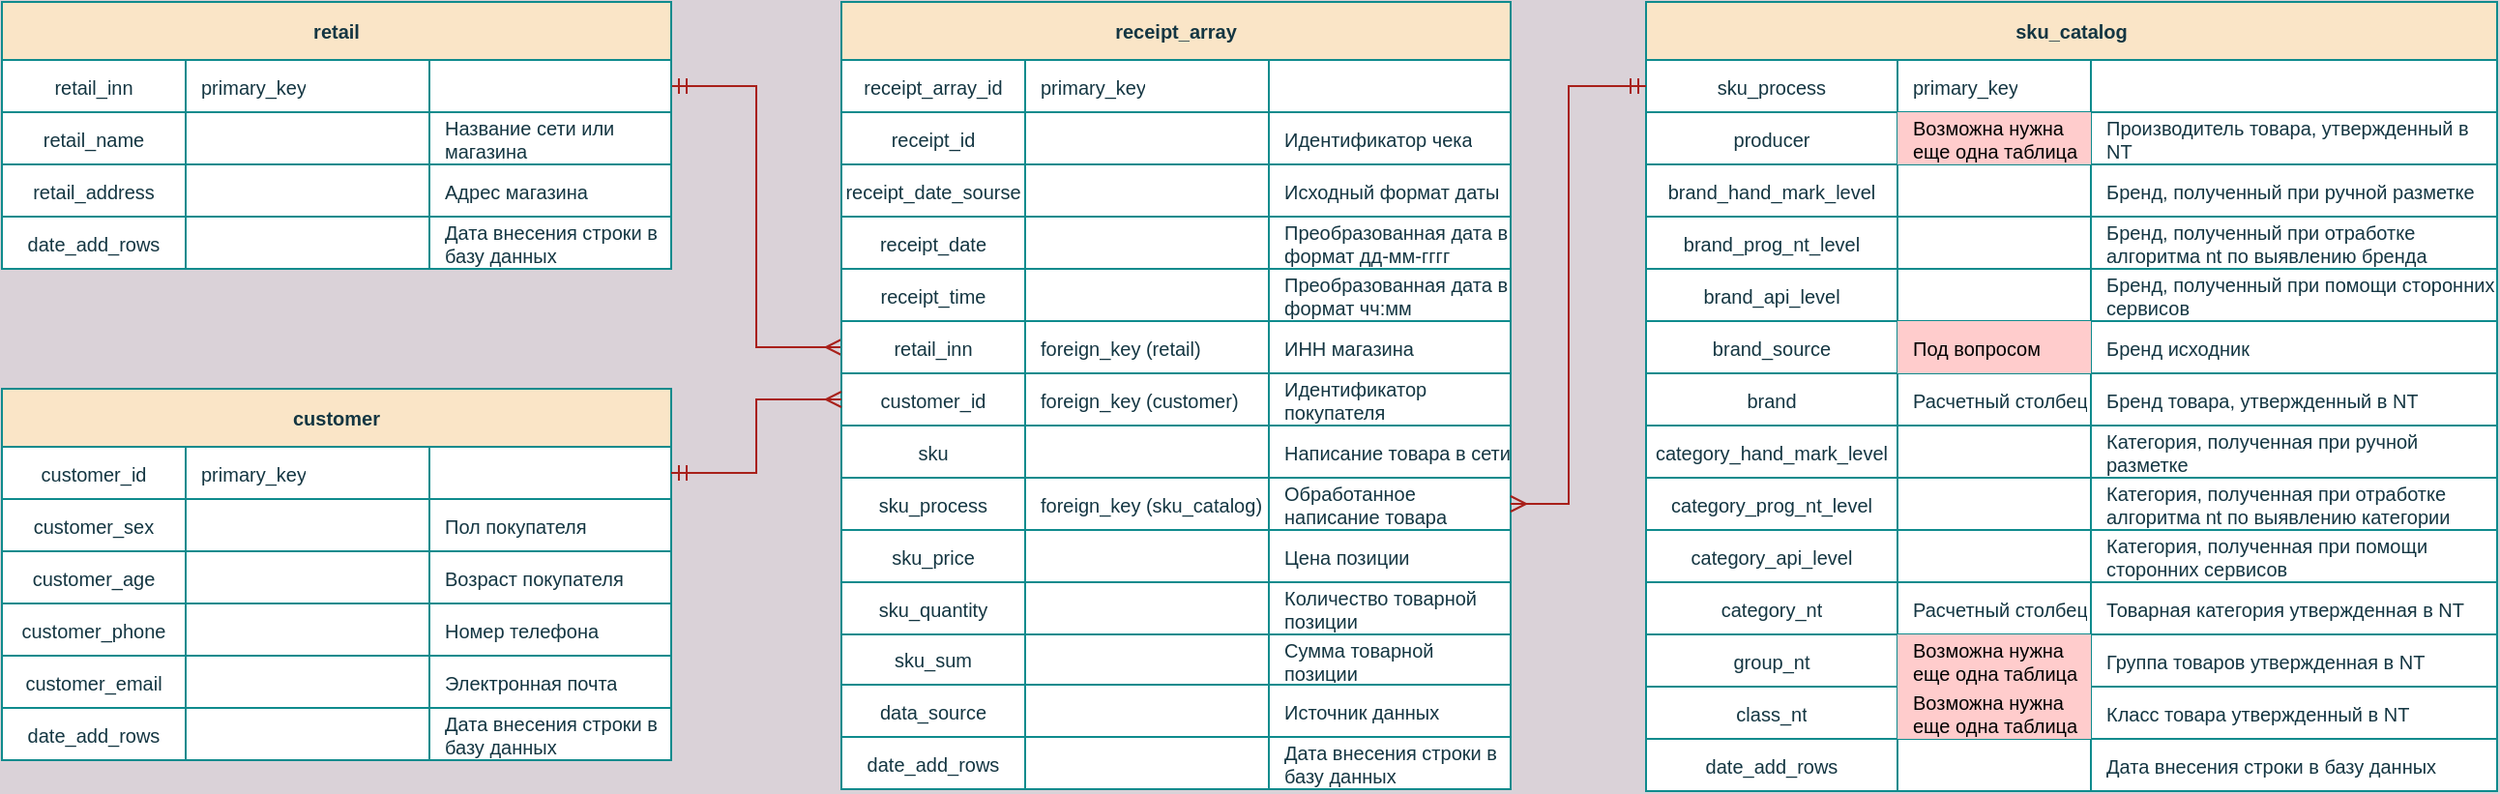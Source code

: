 <mxfile version="15.2.5" type="github">
  <diagram id="C5RBs43oDa-KdzZeNtuy" name="Page-1">
    <mxGraphModel dx="2067" dy="689" grid="1" gridSize="10" guides="1" tooltips="1" connect="1" arrows="1" fold="1" page="1" pageScale="1" pageWidth="827" pageHeight="1169" background="#DAD2D8" math="0" shadow="0">
      <root>
        <mxCell id="WIyWlLk6GJQsqaUBKTNV-0" />
        <mxCell id="WIyWlLk6GJQsqaUBKTNV-1" parent="WIyWlLk6GJQsqaUBKTNV-0" />
        <mxCell id="S1zFZpBQ4yTUVJXa6N8P-120" value="" style="edgeStyle=orthogonalEdgeStyle;rounded=0;orthogonalLoop=1;jettySize=auto;html=1;entryX=1;entryY=0.5;entryDx=0;entryDy=0;exitX=0;exitY=0.5;exitDx=0;exitDy=0;endArrow=ERmandOne;endFill=0;startArrow=ERmany;startFill=0;labelBackgroundColor=#DAD2D8;strokeColor=#A8201A;fontColor=#143642;" parent="WIyWlLk6GJQsqaUBKTNV-1" source="S1zFZpBQ4yTUVJXa6N8P-52" target="S1zFZpBQ4yTUVJXa6N8P-219" edge="1">
          <mxGeometry relative="1" as="geometry">
            <mxPoint x="124" y="435" as="targetPoint" />
            <Array as="points">
              <mxPoint x="80" y="259" />
              <mxPoint x="80" y="123" />
            </Array>
          </mxGeometry>
        </mxCell>
        <mxCell id="S1zFZpBQ4yTUVJXa6N8P-19" value="receipt_array" style="shape=table;startSize=30;container=1;collapsible=0;childLayout=tableLayout;fixedRows=1;rowLines=0;fontStyle=1;align=center;pointerEvents=1;rounded=0;shadow=0;glass=0;sketch=0;swimlaneFillColor=default;fontSize=10;fillColor=#FAE5C7;strokeColor=#0F8B8D;fontColor=#143642;" parent="WIyWlLk6GJQsqaUBKTNV-1" vertex="1">
          <mxGeometry x="124" y="80" width="346" height="407" as="geometry" />
        </mxCell>
        <mxCell id="S1zFZpBQ4yTUVJXa6N8P-20" value="" style="shape=partialRectangle;html=1;whiteSpace=wrap;collapsible=0;dropTarget=0;pointerEvents=1;fillColor=none;top=0;left=0;bottom=1;right=0;points=[[0,0.5],[1,0.5]];portConstraint=eastwest;fontSize=10;spacing=2;strokeColor=#0F8B8D;fontColor=#143642;" parent="S1zFZpBQ4yTUVJXa6N8P-19" vertex="1">
          <mxGeometry y="30" width="346" height="27" as="geometry" />
        </mxCell>
        <mxCell id="S1zFZpBQ4yTUVJXa6N8P-21" value="&lt;span style=&quot;text-align: left; font-size: 10px;&quot;&gt;receipt_array_id&lt;/span&gt;" style="shape=partialRectangle;html=1;whiteSpace=wrap;connectable=0;fillColor=none;top=0;left=0;bottom=0;right=0;overflow=hidden;pointerEvents=1;fontSize=10;strokeColor=#0F8B8D;fontColor=#143642;" parent="S1zFZpBQ4yTUVJXa6N8P-20" vertex="1">
          <mxGeometry width="95" height="27" as="geometry" />
        </mxCell>
        <mxCell id="S1zFZpBQ4yTUVJXa6N8P-22" value="primary_key" style="shape=partialRectangle;html=1;whiteSpace=wrap;connectable=0;fillColor=none;top=0;left=0;bottom=0;right=0;align=left;spacingLeft=6;overflow=hidden;pointerEvents=1;fontSize=10;strokeColor=#0F8B8D;fontColor=#143642;" parent="S1zFZpBQ4yTUVJXa6N8P-20" vertex="1">
          <mxGeometry x="95" width="126" height="27" as="geometry" />
        </mxCell>
        <mxCell id="S1zFZpBQ4yTUVJXa6N8P-61" value="" style="shape=partialRectangle;html=1;whiteSpace=wrap;connectable=0;fillColor=none;top=0;left=0;bottom=0;right=0;align=left;spacingLeft=6;overflow=hidden;pointerEvents=1;fontSize=10;strokeColor=#0F8B8D;fontColor=#143642;" parent="S1zFZpBQ4yTUVJXa6N8P-20" vertex="1">
          <mxGeometry x="221" width="125" height="27" as="geometry" />
        </mxCell>
        <mxCell id="S1zFZpBQ4yTUVJXa6N8P-23" value="" style="shape=partialRectangle;html=1;whiteSpace=wrap;collapsible=0;dropTarget=0;pointerEvents=1;fillColor=none;top=0;left=0;bottom=1;right=0;points=[[0,0.5],[1,0.5]];portConstraint=eastwest;fontSize=10;strokeColor=#0F8B8D;fontColor=#143642;" parent="S1zFZpBQ4yTUVJXa6N8P-19" vertex="1">
          <mxGeometry y="57" width="346" height="27" as="geometry" />
        </mxCell>
        <mxCell id="S1zFZpBQ4yTUVJXa6N8P-24" value="&lt;span style=&quot;text-align: left; font-size: 10px;&quot;&gt;receipt_id&lt;/span&gt;" style="shape=partialRectangle;html=1;whiteSpace=wrap;connectable=0;fillColor=none;top=0;left=0;bottom=0;right=0;overflow=hidden;pointerEvents=1;fontSize=10;strokeColor=#0F8B8D;fontColor=#143642;" parent="S1zFZpBQ4yTUVJXa6N8P-23" vertex="1">
          <mxGeometry width="95" height="27" as="geometry" />
        </mxCell>
        <mxCell id="S1zFZpBQ4yTUVJXa6N8P-25" value="" style="shape=partialRectangle;html=1;whiteSpace=wrap;connectable=0;fillColor=none;top=0;left=0;bottom=0;right=0;align=left;spacingLeft=6;overflow=hidden;pointerEvents=1;fontSize=10;strokeColor=#0F8B8D;fontColor=#143642;" parent="S1zFZpBQ4yTUVJXa6N8P-23" vertex="1">
          <mxGeometry x="95" width="126" height="27" as="geometry" />
        </mxCell>
        <mxCell id="S1zFZpBQ4yTUVJXa6N8P-62" value="&lt;span style=&quot;font-size: 10px;&quot;&gt;Идентификатор чека&lt;/span&gt;" style="shape=partialRectangle;html=1;whiteSpace=wrap;connectable=0;fillColor=none;top=0;left=0;bottom=0;right=0;align=left;spacingLeft=6;overflow=hidden;pointerEvents=1;fontSize=10;strokeColor=#0F8B8D;fontColor=#143642;" parent="S1zFZpBQ4yTUVJXa6N8P-23" vertex="1">
          <mxGeometry x="221" width="125" height="27" as="geometry" />
        </mxCell>
        <mxCell id="S1zFZpBQ4yTUVJXa6N8P-26" value="" style="shape=partialRectangle;html=1;whiteSpace=wrap;collapsible=0;dropTarget=0;pointerEvents=1;fillColor=none;top=0;left=0;bottom=1;right=0;points=[[0,0.5],[1,0.5]];portConstraint=eastwest;fontSize=10;strokeColor=#0F8B8D;fontColor=#143642;" parent="S1zFZpBQ4yTUVJXa6N8P-19" vertex="1">
          <mxGeometry y="84" width="346" height="27" as="geometry" />
        </mxCell>
        <mxCell id="S1zFZpBQ4yTUVJXa6N8P-27" value="&lt;span style=&quot;text-align: left; font-size: 10px;&quot;&gt;receipt_date_sourse&lt;/span&gt;" style="shape=partialRectangle;html=1;whiteSpace=wrap;connectable=0;fillColor=none;top=0;left=0;bottom=0;right=0;overflow=hidden;pointerEvents=1;fontSize=10;strokeColor=#0F8B8D;fontColor=#143642;" parent="S1zFZpBQ4yTUVJXa6N8P-26" vertex="1">
          <mxGeometry width="95" height="27" as="geometry" />
        </mxCell>
        <mxCell id="S1zFZpBQ4yTUVJXa6N8P-28" value="" style="shape=partialRectangle;html=1;whiteSpace=wrap;connectable=0;fillColor=none;top=0;left=0;bottom=0;right=0;align=left;spacingLeft=6;overflow=hidden;pointerEvents=1;fontSize=10;strokeColor=#0F8B8D;fontColor=#143642;" parent="S1zFZpBQ4yTUVJXa6N8P-26" vertex="1">
          <mxGeometry x="95" width="126" height="27" as="geometry" />
        </mxCell>
        <mxCell id="S1zFZpBQ4yTUVJXa6N8P-63" value="&lt;span style=&quot;font-size: 10px;&quot;&gt;Исходный формат даты&lt;/span&gt;" style="shape=partialRectangle;html=1;whiteSpace=wrap;connectable=0;fillColor=none;top=0;left=0;bottom=0;right=0;align=left;spacingLeft=6;overflow=hidden;pointerEvents=1;fontSize=10;strokeColor=#0F8B8D;fontColor=#143642;" parent="S1zFZpBQ4yTUVJXa6N8P-26" vertex="1">
          <mxGeometry x="221" width="125" height="27" as="geometry" />
        </mxCell>
        <mxCell id="S1zFZpBQ4yTUVJXa6N8P-46" style="shape=partialRectangle;html=1;whiteSpace=wrap;collapsible=0;dropTarget=0;pointerEvents=1;fillColor=none;top=0;left=0;bottom=1;right=0;points=[[0,0.5],[1,0.5]];portConstraint=eastwest;fontSize=10;strokeColor=#0F8B8D;fontColor=#143642;" parent="S1zFZpBQ4yTUVJXa6N8P-19" vertex="1">
          <mxGeometry y="111" width="346" height="27" as="geometry" />
        </mxCell>
        <mxCell id="S1zFZpBQ4yTUVJXa6N8P-47" value="receipt_date" style="shape=partialRectangle;html=1;whiteSpace=wrap;connectable=0;fillColor=none;top=0;left=0;bottom=0;right=0;overflow=hidden;pointerEvents=1;fontSize=10;strokeColor=#0F8B8D;fontColor=#143642;" parent="S1zFZpBQ4yTUVJXa6N8P-46" vertex="1">
          <mxGeometry width="95" height="27" as="geometry" />
        </mxCell>
        <mxCell id="S1zFZpBQ4yTUVJXa6N8P-48" value="" style="shape=partialRectangle;html=1;whiteSpace=wrap;connectable=0;fillColor=none;top=0;left=0;bottom=0;right=0;align=left;spacingLeft=6;overflow=hidden;pointerEvents=1;fontSize=10;strokeColor=#0F8B8D;fontColor=#143642;" parent="S1zFZpBQ4yTUVJXa6N8P-46" vertex="1">
          <mxGeometry x="95" width="126" height="27" as="geometry" />
        </mxCell>
        <mxCell id="S1zFZpBQ4yTUVJXa6N8P-64" value="&lt;span style=&quot;font-size: 10px;&quot;&gt;Преобразованная дата в формат дд-мм-гггг&lt;/span&gt;" style="shape=partialRectangle;html=1;whiteSpace=wrap;connectable=0;fillColor=none;top=0;left=0;bottom=0;right=0;align=left;spacingLeft=6;overflow=hidden;pointerEvents=1;fontSize=10;strokeColor=#0F8B8D;fontColor=#143642;" parent="S1zFZpBQ4yTUVJXa6N8P-46" vertex="1">
          <mxGeometry x="221" width="125" height="27" as="geometry" />
        </mxCell>
        <mxCell id="S1zFZpBQ4yTUVJXa6N8P-49" style="shape=partialRectangle;html=1;whiteSpace=wrap;collapsible=0;dropTarget=0;pointerEvents=1;fillColor=none;top=0;left=0;bottom=1;right=0;points=[[0,0.5],[1,0.5]];portConstraint=eastwest;fontSize=10;strokeColor=#0F8B8D;fontColor=#143642;" parent="S1zFZpBQ4yTUVJXa6N8P-19" vertex="1">
          <mxGeometry y="138" width="346" height="27" as="geometry" />
        </mxCell>
        <mxCell id="S1zFZpBQ4yTUVJXa6N8P-50" value="receipt_time" style="shape=partialRectangle;html=1;whiteSpace=wrap;connectable=0;fillColor=none;top=0;left=0;bottom=0;right=0;overflow=hidden;pointerEvents=1;fontSize=10;strokeColor=#0F8B8D;fontColor=#143642;" parent="S1zFZpBQ4yTUVJXa6N8P-49" vertex="1">
          <mxGeometry width="95" height="27" as="geometry" />
        </mxCell>
        <mxCell id="S1zFZpBQ4yTUVJXa6N8P-51" value="" style="shape=partialRectangle;html=1;whiteSpace=wrap;connectable=0;fillColor=none;top=0;left=0;bottom=0;right=0;align=left;spacingLeft=6;overflow=hidden;pointerEvents=1;fontSize=10;strokeColor=#0F8B8D;fontColor=#143642;" parent="S1zFZpBQ4yTUVJXa6N8P-49" vertex="1">
          <mxGeometry x="95" width="126" height="27" as="geometry" />
        </mxCell>
        <mxCell id="S1zFZpBQ4yTUVJXa6N8P-65" value="&lt;span style=&quot;font-size: 10px;&quot;&gt;Преобразованная дата в формат чч:мм&lt;/span&gt;" style="shape=partialRectangle;html=1;whiteSpace=wrap;connectable=0;fillColor=none;top=0;left=0;bottom=0;right=0;align=left;spacingLeft=6;overflow=hidden;pointerEvents=1;fontSize=10;strokeColor=#0F8B8D;fontColor=#143642;" parent="S1zFZpBQ4yTUVJXa6N8P-49" vertex="1">
          <mxGeometry x="221" width="125" height="27" as="geometry" />
        </mxCell>
        <mxCell id="S1zFZpBQ4yTUVJXa6N8P-52" style="shape=partialRectangle;html=1;whiteSpace=wrap;collapsible=0;dropTarget=0;pointerEvents=1;fillColor=none;top=0;left=0;bottom=1;right=0;points=[[0,0.5],[1,0.5]];portConstraint=eastwest;fontSize=10;strokeColor=#0F8B8D;fontColor=#143642;" parent="S1zFZpBQ4yTUVJXa6N8P-19" vertex="1">
          <mxGeometry y="165" width="346" height="27" as="geometry" />
        </mxCell>
        <mxCell id="S1zFZpBQ4yTUVJXa6N8P-53" value="retail_inn" style="shape=partialRectangle;html=1;whiteSpace=wrap;connectable=0;fillColor=none;top=0;left=0;bottom=0;right=0;overflow=hidden;pointerEvents=1;fontSize=10;strokeColor=#0F8B8D;fontColor=#143642;" parent="S1zFZpBQ4yTUVJXa6N8P-52" vertex="1">
          <mxGeometry width="95" height="27" as="geometry" />
        </mxCell>
        <mxCell id="S1zFZpBQ4yTUVJXa6N8P-54" value="&lt;code class=&quot;sql keyword&quot; style=&quot;line-height: 19.5px; border-radius: 0px; background: none; border: 0px; float: none; height: auto; margin: 0px; outline: 0px; overflow: visible; padding: 0px; position: static; vertical-align: baseline; width: auto; box-sizing: content-box; min-height: auto; font-size: 10px;&quot;&gt;&lt;font face=&quot;Helvetica&quot; style=&quot;font-size: 10px;&quot;&gt;foreign_key (retail)&lt;/font&gt;&lt;/code&gt;" style="shape=partialRectangle;html=1;whiteSpace=wrap;connectable=0;fillColor=none;top=0;left=0;bottom=0;right=0;align=left;spacingLeft=6;overflow=hidden;pointerEvents=1;fontSize=10;strokeColor=#0F8B8D;fontColor=#143642;" parent="S1zFZpBQ4yTUVJXa6N8P-52" vertex="1">
          <mxGeometry x="95" width="126" height="27" as="geometry" />
        </mxCell>
        <mxCell id="S1zFZpBQ4yTUVJXa6N8P-66" value="ИНН магазина" style="shape=partialRectangle;html=1;whiteSpace=wrap;connectable=0;fillColor=none;top=0;left=0;bottom=0;right=0;align=left;spacingLeft=6;overflow=hidden;pointerEvents=1;fontSize=10;strokeColor=#0F8B8D;fontColor=#143642;" parent="S1zFZpBQ4yTUVJXa6N8P-52" vertex="1">
          <mxGeometry x="221" width="125" height="27" as="geometry" />
        </mxCell>
        <mxCell id="S1zFZpBQ4yTUVJXa6N8P-55" style="shape=partialRectangle;html=1;whiteSpace=wrap;collapsible=0;dropTarget=0;pointerEvents=1;fillColor=none;top=0;left=0;bottom=1;right=0;points=[[0,0.5],[1,0.5]];portConstraint=eastwest;fontSize=10;strokeColor=#0F8B8D;fontColor=#143642;" parent="S1zFZpBQ4yTUVJXa6N8P-19" vertex="1">
          <mxGeometry y="192" width="346" height="27" as="geometry" />
        </mxCell>
        <mxCell id="S1zFZpBQ4yTUVJXa6N8P-56" value="customer_id" style="shape=partialRectangle;html=1;whiteSpace=wrap;connectable=0;fillColor=none;top=0;left=0;bottom=0;right=0;overflow=hidden;pointerEvents=1;fontSize=10;strokeColor=#0F8B8D;fontColor=#143642;" parent="S1zFZpBQ4yTUVJXa6N8P-55" vertex="1">
          <mxGeometry width="95" height="27" as="geometry" />
        </mxCell>
        <mxCell id="S1zFZpBQ4yTUVJXa6N8P-57" value="foreign_key (&lt;span style=&quot;text-align: center&quot;&gt;customer&lt;/span&gt;)" style="shape=partialRectangle;html=1;whiteSpace=wrap;connectable=0;fillColor=none;top=0;left=0;bottom=0;right=0;align=left;spacingLeft=6;overflow=hidden;pointerEvents=1;fontSize=10;strokeColor=#0F8B8D;fontColor=#143642;" parent="S1zFZpBQ4yTUVJXa6N8P-55" vertex="1">
          <mxGeometry x="95" width="126" height="27" as="geometry" />
        </mxCell>
        <mxCell id="S1zFZpBQ4yTUVJXa6N8P-67" value="Идентификатор покупателя" style="shape=partialRectangle;html=1;whiteSpace=wrap;connectable=0;fillColor=none;top=0;left=0;bottom=0;right=0;align=left;spacingLeft=6;overflow=hidden;pointerEvents=1;fontSize=10;strokeColor=#0F8B8D;fontColor=#143642;" parent="S1zFZpBQ4yTUVJXa6N8P-55" vertex="1">
          <mxGeometry x="221" width="125" height="27" as="geometry" />
        </mxCell>
        <mxCell id="S1zFZpBQ4yTUVJXa6N8P-58" style="shape=partialRectangle;html=1;whiteSpace=wrap;collapsible=0;dropTarget=0;pointerEvents=1;fillColor=none;top=0;left=0;bottom=1;right=0;points=[[0,0.5],[1,0.5]];portConstraint=eastwest;fontSize=10;strokeColor=#0F8B8D;fontColor=#143642;" parent="S1zFZpBQ4yTUVJXa6N8P-19" vertex="1">
          <mxGeometry y="219" width="346" height="27" as="geometry" />
        </mxCell>
        <mxCell id="S1zFZpBQ4yTUVJXa6N8P-59" value="sku" style="shape=partialRectangle;html=1;whiteSpace=wrap;connectable=0;fillColor=none;top=0;left=0;bottom=0;right=0;overflow=hidden;pointerEvents=1;fontSize=10;strokeColor=#0F8B8D;fontColor=#143642;" parent="S1zFZpBQ4yTUVJXa6N8P-58" vertex="1">
          <mxGeometry width="95" height="27" as="geometry" />
        </mxCell>
        <mxCell id="S1zFZpBQ4yTUVJXa6N8P-60" style="shape=partialRectangle;html=1;whiteSpace=wrap;connectable=0;fillColor=none;top=0;left=0;bottom=0;right=0;align=left;spacingLeft=6;overflow=hidden;pointerEvents=1;fontSize=10;strokeColor=#0F8B8D;fontColor=#143642;" parent="S1zFZpBQ4yTUVJXa6N8P-58" vertex="1">
          <mxGeometry x="95" width="126" height="27" as="geometry" />
        </mxCell>
        <mxCell id="S1zFZpBQ4yTUVJXa6N8P-68" value="Написание товара в сети" style="shape=partialRectangle;html=1;whiteSpace=wrap;connectable=0;fillColor=none;top=0;left=0;bottom=0;right=0;align=left;spacingLeft=6;overflow=hidden;pointerEvents=1;fontSize=10;strokeColor=#0F8B8D;fontColor=#143642;" parent="S1zFZpBQ4yTUVJXa6N8P-58" vertex="1">
          <mxGeometry x="221" width="125" height="27" as="geometry" />
        </mxCell>
        <mxCell id="S1zFZpBQ4yTUVJXa6N8P-282" style="shape=partialRectangle;html=1;whiteSpace=wrap;collapsible=0;dropTarget=0;pointerEvents=1;fillColor=none;top=0;left=0;bottom=1;right=0;points=[[0,0.5],[1,0.5]];portConstraint=eastwest;fontSize=10;strokeColor=#0F8B8D;fontColor=#143642;" parent="S1zFZpBQ4yTUVJXa6N8P-19" vertex="1">
          <mxGeometry y="246" width="346" height="27" as="geometry" />
        </mxCell>
        <mxCell id="S1zFZpBQ4yTUVJXa6N8P-283" value="sku_process" style="shape=partialRectangle;html=1;whiteSpace=wrap;connectable=0;fillColor=none;top=0;left=0;bottom=0;right=0;overflow=hidden;pointerEvents=1;fontSize=10;strokeColor=#0F8B8D;fontColor=#143642;" parent="S1zFZpBQ4yTUVJXa6N8P-282" vertex="1">
          <mxGeometry width="95" height="27" as="geometry" />
        </mxCell>
        <mxCell id="S1zFZpBQ4yTUVJXa6N8P-284" value="&lt;div style=&quot;text-align: center&quot;&gt;&lt;span&gt;foreign_key (sku_catalog&lt;/span&gt;&lt;span&gt;)&lt;/span&gt;&lt;/div&gt;" style="shape=partialRectangle;html=1;whiteSpace=wrap;connectable=0;fillColor=none;top=0;left=0;bottom=0;right=0;align=left;spacingLeft=6;overflow=hidden;pointerEvents=1;fontSize=10;strokeColor=#0F8B8D;fontColor=#143642;" parent="S1zFZpBQ4yTUVJXa6N8P-282" vertex="1">
          <mxGeometry x="95" width="126" height="27" as="geometry" />
        </mxCell>
        <mxCell id="S1zFZpBQ4yTUVJXa6N8P-285" value="Обработанное написание товара" style="shape=partialRectangle;html=1;whiteSpace=wrap;connectable=0;fillColor=none;top=0;left=0;bottom=0;right=0;align=left;spacingLeft=6;overflow=hidden;pointerEvents=1;fontSize=10;strokeColor=#0F8B8D;fontColor=#143642;" parent="S1zFZpBQ4yTUVJXa6N8P-282" vertex="1">
          <mxGeometry x="221" width="125" height="27" as="geometry" />
        </mxCell>
        <mxCell id="S1zFZpBQ4yTUVJXa6N8P-290" style="shape=partialRectangle;html=1;whiteSpace=wrap;collapsible=0;dropTarget=0;pointerEvents=1;fillColor=none;top=0;left=0;bottom=1;right=0;points=[[0,0.5],[1,0.5]];portConstraint=eastwest;fontSize=10;strokeColor=#0F8B8D;fontColor=#143642;" parent="S1zFZpBQ4yTUVJXa6N8P-19" vertex="1">
          <mxGeometry y="273" width="346" height="27" as="geometry" />
        </mxCell>
        <mxCell id="S1zFZpBQ4yTUVJXa6N8P-291" value="sku_price" style="shape=partialRectangle;html=1;whiteSpace=wrap;connectable=0;fillColor=none;top=0;left=0;bottom=0;right=0;overflow=hidden;pointerEvents=1;fontSize=10;strokeColor=#0F8B8D;fontColor=#143642;" parent="S1zFZpBQ4yTUVJXa6N8P-290" vertex="1">
          <mxGeometry width="95" height="27" as="geometry" />
        </mxCell>
        <mxCell id="S1zFZpBQ4yTUVJXa6N8P-292" style="shape=partialRectangle;html=1;whiteSpace=wrap;connectable=0;fillColor=none;top=0;left=0;bottom=0;right=0;align=left;spacingLeft=6;overflow=hidden;pointerEvents=1;fontSize=10;strokeColor=#0F8B8D;fontColor=#143642;" parent="S1zFZpBQ4yTUVJXa6N8P-290" vertex="1">
          <mxGeometry x="95" width="126" height="27" as="geometry" />
        </mxCell>
        <mxCell id="S1zFZpBQ4yTUVJXa6N8P-293" value="Цена позиции" style="shape=partialRectangle;html=1;whiteSpace=wrap;connectable=0;fillColor=none;top=0;left=0;bottom=0;right=0;align=left;spacingLeft=6;overflow=hidden;pointerEvents=1;fontSize=10;strokeColor=#0F8B8D;fontColor=#143642;" parent="S1zFZpBQ4yTUVJXa6N8P-290" vertex="1">
          <mxGeometry x="221" width="125" height="27" as="geometry" />
        </mxCell>
        <mxCell id="S1zFZpBQ4yTUVJXa6N8P-294" style="shape=partialRectangle;html=1;whiteSpace=wrap;collapsible=0;dropTarget=0;pointerEvents=1;fillColor=none;top=0;left=0;bottom=1;right=0;points=[[0,0.5],[1,0.5]];portConstraint=eastwest;fontSize=10;strokeColor=#0F8B8D;fontColor=#143642;" parent="S1zFZpBQ4yTUVJXa6N8P-19" vertex="1">
          <mxGeometry y="300" width="346" height="27" as="geometry" />
        </mxCell>
        <mxCell id="S1zFZpBQ4yTUVJXa6N8P-295" value="sku_quantity" style="shape=partialRectangle;html=1;whiteSpace=wrap;connectable=0;fillColor=none;top=0;left=0;bottom=0;right=0;overflow=hidden;pointerEvents=1;fontSize=10;strokeColor=#0F8B8D;fontColor=#143642;" parent="S1zFZpBQ4yTUVJXa6N8P-294" vertex="1">
          <mxGeometry width="95" height="27" as="geometry" />
        </mxCell>
        <mxCell id="S1zFZpBQ4yTUVJXa6N8P-296" style="shape=partialRectangle;html=1;whiteSpace=wrap;connectable=0;fillColor=none;top=0;left=0;bottom=0;right=0;align=left;spacingLeft=6;overflow=hidden;pointerEvents=1;fontSize=10;strokeColor=#0F8B8D;fontColor=#143642;" parent="S1zFZpBQ4yTUVJXa6N8P-294" vertex="1">
          <mxGeometry x="95" width="126" height="27" as="geometry" />
        </mxCell>
        <mxCell id="S1zFZpBQ4yTUVJXa6N8P-297" value="Количество товарной позиции" style="shape=partialRectangle;html=1;whiteSpace=wrap;connectable=0;fillColor=none;top=0;left=0;bottom=0;right=0;align=left;spacingLeft=6;overflow=hidden;pointerEvents=1;fontSize=10;strokeColor=#0F8B8D;fontColor=#143642;" parent="S1zFZpBQ4yTUVJXa6N8P-294" vertex="1">
          <mxGeometry x="221" width="125" height="27" as="geometry" />
        </mxCell>
        <mxCell id="S1zFZpBQ4yTUVJXa6N8P-298" style="shape=partialRectangle;html=1;whiteSpace=wrap;collapsible=0;dropTarget=0;pointerEvents=1;fillColor=none;top=0;left=0;bottom=1;right=0;points=[[0,0.5],[1,0.5]];portConstraint=eastwest;fontSize=10;strokeColor=#0F8B8D;fontColor=#143642;" parent="S1zFZpBQ4yTUVJXa6N8P-19" vertex="1">
          <mxGeometry y="327" width="346" height="26" as="geometry" />
        </mxCell>
        <mxCell id="S1zFZpBQ4yTUVJXa6N8P-299" value="sku_sum" style="shape=partialRectangle;html=1;whiteSpace=wrap;connectable=0;fillColor=none;top=0;left=0;bottom=0;right=0;overflow=hidden;pointerEvents=1;fontSize=10;strokeColor=#0F8B8D;fontColor=#143642;" parent="S1zFZpBQ4yTUVJXa6N8P-298" vertex="1">
          <mxGeometry width="95" height="26" as="geometry" />
        </mxCell>
        <mxCell id="S1zFZpBQ4yTUVJXa6N8P-300" style="shape=partialRectangle;html=1;whiteSpace=wrap;connectable=0;fillColor=none;top=0;left=0;bottom=0;right=0;align=left;spacingLeft=6;overflow=hidden;pointerEvents=1;fontSize=10;strokeColor=#0F8B8D;fontColor=#143642;" parent="S1zFZpBQ4yTUVJXa6N8P-298" vertex="1">
          <mxGeometry x="95" width="126" height="26" as="geometry" />
        </mxCell>
        <mxCell id="S1zFZpBQ4yTUVJXa6N8P-301" value="Сумма товарной позиции" style="shape=partialRectangle;html=1;whiteSpace=wrap;connectable=0;fillColor=none;top=0;left=0;bottom=0;right=0;align=left;spacingLeft=6;overflow=hidden;pointerEvents=1;fontSize=10;strokeColor=#0F8B8D;fontColor=#143642;" parent="S1zFZpBQ4yTUVJXa6N8P-298" vertex="1">
          <mxGeometry x="221" width="125" height="26" as="geometry" />
        </mxCell>
        <mxCell id="S1zFZpBQ4yTUVJXa6N8P-302" style="shape=partialRectangle;html=1;whiteSpace=wrap;collapsible=0;dropTarget=0;pointerEvents=1;fillColor=none;top=0;left=0;bottom=1;right=0;points=[[0,0.5],[1,0.5]];portConstraint=eastwest;fontSize=10;strokeColor=#0F8B8D;fontColor=#143642;" parent="S1zFZpBQ4yTUVJXa6N8P-19" vertex="1">
          <mxGeometry y="353" width="346" height="27" as="geometry" />
        </mxCell>
        <mxCell id="S1zFZpBQ4yTUVJXa6N8P-303" value="data_source" style="shape=partialRectangle;html=1;whiteSpace=wrap;connectable=0;fillColor=none;top=0;left=0;bottom=0;right=0;overflow=hidden;pointerEvents=1;fontSize=10;strokeColor=#0F8B8D;fontColor=#143642;" parent="S1zFZpBQ4yTUVJXa6N8P-302" vertex="1">
          <mxGeometry width="95" height="27" as="geometry" />
        </mxCell>
        <mxCell id="S1zFZpBQ4yTUVJXa6N8P-304" style="shape=partialRectangle;html=1;whiteSpace=wrap;connectable=0;fillColor=none;top=0;left=0;bottom=0;right=0;align=left;spacingLeft=6;overflow=hidden;pointerEvents=1;fontSize=10;strokeColor=#0F8B8D;fontColor=#143642;" parent="S1zFZpBQ4yTUVJXa6N8P-302" vertex="1">
          <mxGeometry x="95" width="126" height="27" as="geometry" />
        </mxCell>
        <mxCell id="S1zFZpBQ4yTUVJXa6N8P-305" value="Источник данных" style="shape=partialRectangle;html=1;whiteSpace=wrap;connectable=0;fillColor=none;top=0;left=0;bottom=0;right=0;align=left;spacingLeft=6;overflow=hidden;pointerEvents=1;fontSize=10;strokeColor=#0F8B8D;fontColor=#143642;" parent="S1zFZpBQ4yTUVJXa6N8P-302" vertex="1">
          <mxGeometry x="221" width="125" height="27" as="geometry" />
        </mxCell>
        <mxCell id="S1zFZpBQ4yTUVJXa6N8P-306" style="shape=partialRectangle;html=1;whiteSpace=wrap;collapsible=0;dropTarget=0;pointerEvents=1;fillColor=none;top=0;left=0;bottom=1;right=0;points=[[0,0.5],[1,0.5]];portConstraint=eastwest;fontSize=10;strokeColor=#0F8B8D;fontColor=#143642;" parent="S1zFZpBQ4yTUVJXa6N8P-19" vertex="1">
          <mxGeometry y="380" width="346" height="27" as="geometry" />
        </mxCell>
        <mxCell id="S1zFZpBQ4yTUVJXa6N8P-307" value="date_add_rows" style="shape=partialRectangle;html=1;whiteSpace=wrap;connectable=0;fillColor=none;top=0;left=0;bottom=0;right=0;overflow=hidden;pointerEvents=1;fontSize=10;strokeColor=#0F8B8D;fontColor=#143642;" parent="S1zFZpBQ4yTUVJXa6N8P-306" vertex="1">
          <mxGeometry width="95" height="27" as="geometry" />
        </mxCell>
        <mxCell id="S1zFZpBQ4yTUVJXa6N8P-308" style="shape=partialRectangle;html=1;whiteSpace=wrap;connectable=0;fillColor=none;top=0;left=0;bottom=0;right=0;align=left;spacingLeft=6;overflow=hidden;pointerEvents=1;fontSize=10;strokeColor=#0F8B8D;fontColor=#143642;" parent="S1zFZpBQ4yTUVJXa6N8P-306" vertex="1">
          <mxGeometry x="95" width="126" height="27" as="geometry" />
        </mxCell>
        <mxCell id="S1zFZpBQ4yTUVJXa6N8P-309" value="Дата внесения строки в базу данных" style="shape=partialRectangle;html=1;whiteSpace=wrap;connectable=0;fillColor=none;top=0;left=0;bottom=0;right=0;align=left;spacingLeft=6;overflow=hidden;pointerEvents=1;fontSize=10;strokeColor=#0F8B8D;fontColor=#143642;" parent="S1zFZpBQ4yTUVJXa6N8P-306" vertex="1">
          <mxGeometry x="221" width="125" height="27" as="geometry" />
        </mxCell>
        <mxCell id="S1zFZpBQ4yTUVJXa6N8P-218" value="retail" style="shape=table;startSize=30;container=1;collapsible=0;childLayout=tableLayout;fixedRows=1;rowLines=0;fontStyle=1;align=center;pointerEvents=1;rounded=0;shadow=0;glass=0;sketch=0;swimlaneFillColor=default;fontSize=10;fillColor=#FAE5C7;strokeColor=#0F8B8D;fontColor=#143642;" parent="WIyWlLk6GJQsqaUBKTNV-1" vertex="1">
          <mxGeometry x="-310" y="80" width="346" height="138" as="geometry" />
        </mxCell>
        <mxCell id="S1zFZpBQ4yTUVJXa6N8P-219" value="" style="shape=partialRectangle;html=1;whiteSpace=wrap;collapsible=0;dropTarget=0;pointerEvents=1;fillColor=none;top=0;left=0;bottom=1;right=0;points=[[0,0.5],[1,0.5]];portConstraint=eastwest;fontSize=10;spacing=2;strokeColor=#0F8B8D;fontColor=#143642;" parent="S1zFZpBQ4yTUVJXa6N8P-218" vertex="1">
          <mxGeometry y="30" width="346" height="27" as="geometry" />
        </mxCell>
        <mxCell id="S1zFZpBQ4yTUVJXa6N8P-220" value="retail_inn" style="shape=partialRectangle;html=1;whiteSpace=wrap;connectable=0;fillColor=none;top=0;left=0;bottom=0;right=0;overflow=hidden;pointerEvents=1;fontSize=10;strokeColor=#0F8B8D;fontColor=#143642;" parent="S1zFZpBQ4yTUVJXa6N8P-219" vertex="1">
          <mxGeometry width="95" height="27" as="geometry" />
        </mxCell>
        <mxCell id="S1zFZpBQ4yTUVJXa6N8P-221" value="primary_key" style="shape=partialRectangle;html=1;whiteSpace=wrap;connectable=0;fillColor=none;top=0;left=0;bottom=0;right=0;align=left;spacingLeft=6;overflow=hidden;pointerEvents=1;fontSize=10;strokeColor=#0F8B8D;fontColor=#143642;" parent="S1zFZpBQ4yTUVJXa6N8P-219" vertex="1">
          <mxGeometry x="95" width="126" height="27" as="geometry" />
        </mxCell>
        <mxCell id="S1zFZpBQ4yTUVJXa6N8P-222" value="" style="shape=partialRectangle;html=1;whiteSpace=wrap;connectable=0;fillColor=none;top=0;left=0;bottom=0;right=0;align=left;spacingLeft=6;overflow=hidden;pointerEvents=1;fontSize=10;strokeColor=#0F8B8D;fontColor=#143642;" parent="S1zFZpBQ4yTUVJXa6N8P-219" vertex="1">
          <mxGeometry x="221" width="125" height="27" as="geometry" />
        </mxCell>
        <mxCell id="S1zFZpBQ4yTUVJXa6N8P-223" value="" style="shape=partialRectangle;html=1;whiteSpace=wrap;collapsible=0;dropTarget=0;pointerEvents=1;fillColor=none;top=0;left=0;bottom=1;right=0;points=[[0,0.5],[1,0.5]];portConstraint=eastwest;fontSize=10;strokeColor=#0F8B8D;fontColor=#143642;" parent="S1zFZpBQ4yTUVJXa6N8P-218" vertex="1">
          <mxGeometry y="57" width="346" height="27" as="geometry" />
        </mxCell>
        <mxCell id="S1zFZpBQ4yTUVJXa6N8P-224" value="retail_name" style="shape=partialRectangle;html=1;whiteSpace=wrap;connectable=0;fillColor=none;top=0;left=0;bottom=0;right=0;overflow=hidden;pointerEvents=1;fontSize=10;strokeColor=#0F8B8D;fontColor=#143642;" parent="S1zFZpBQ4yTUVJXa6N8P-223" vertex="1">
          <mxGeometry width="95" height="27" as="geometry" />
        </mxCell>
        <mxCell id="S1zFZpBQ4yTUVJXa6N8P-225" value="" style="shape=partialRectangle;html=1;whiteSpace=wrap;connectable=0;fillColor=none;top=0;left=0;bottom=0;right=0;align=left;spacingLeft=6;overflow=hidden;pointerEvents=1;fontSize=10;strokeColor=#0F8B8D;fontColor=#143642;" parent="S1zFZpBQ4yTUVJXa6N8P-223" vertex="1">
          <mxGeometry x="95" width="126" height="27" as="geometry" />
        </mxCell>
        <mxCell id="S1zFZpBQ4yTUVJXa6N8P-226" value="Название сети или магазина&amp;nbsp;" style="shape=partialRectangle;html=1;whiteSpace=wrap;connectable=0;fillColor=none;top=0;left=0;bottom=0;right=0;align=left;spacingLeft=6;overflow=hidden;pointerEvents=1;fontSize=10;strokeColor=#0F8B8D;fontColor=#143642;" parent="S1zFZpBQ4yTUVJXa6N8P-223" vertex="1">
          <mxGeometry x="221" width="125" height="27" as="geometry" />
        </mxCell>
        <mxCell id="S1zFZpBQ4yTUVJXa6N8P-227" value="" style="shape=partialRectangle;html=1;whiteSpace=wrap;collapsible=0;dropTarget=0;pointerEvents=1;fillColor=none;top=0;left=0;bottom=1;right=0;points=[[0,0.5],[1,0.5]];portConstraint=eastwest;fontSize=10;strokeColor=#0F8B8D;fontColor=#143642;" parent="S1zFZpBQ4yTUVJXa6N8P-218" vertex="1">
          <mxGeometry y="84" width="346" height="27" as="geometry" />
        </mxCell>
        <mxCell id="S1zFZpBQ4yTUVJXa6N8P-228" value="retail_address" style="shape=partialRectangle;html=1;whiteSpace=wrap;connectable=0;fillColor=none;top=0;left=0;bottom=0;right=0;overflow=hidden;pointerEvents=1;fontSize=10;strokeColor=#0F8B8D;fontColor=#143642;" parent="S1zFZpBQ4yTUVJXa6N8P-227" vertex="1">
          <mxGeometry width="95" height="27" as="geometry" />
        </mxCell>
        <mxCell id="S1zFZpBQ4yTUVJXa6N8P-229" value="" style="shape=partialRectangle;html=1;whiteSpace=wrap;connectable=0;fillColor=none;top=0;left=0;bottom=0;right=0;align=left;spacingLeft=6;overflow=hidden;pointerEvents=1;fontSize=10;strokeColor=#0F8B8D;fontColor=#143642;" parent="S1zFZpBQ4yTUVJXa6N8P-227" vertex="1">
          <mxGeometry x="95" width="126" height="27" as="geometry" />
        </mxCell>
        <mxCell id="S1zFZpBQ4yTUVJXa6N8P-230" value="Адрес магазина" style="shape=partialRectangle;html=1;whiteSpace=wrap;connectable=0;fillColor=none;top=0;left=0;bottom=0;right=0;align=left;spacingLeft=6;overflow=hidden;pointerEvents=1;fontSize=10;strokeColor=#0F8B8D;fontColor=#143642;" parent="S1zFZpBQ4yTUVJXa6N8P-227" vertex="1">
          <mxGeometry x="221" width="125" height="27" as="geometry" />
        </mxCell>
        <mxCell id="S1zFZpBQ4yTUVJXa6N8P-331" style="shape=partialRectangle;html=1;whiteSpace=wrap;collapsible=0;dropTarget=0;pointerEvents=1;fillColor=none;top=0;left=0;bottom=1;right=0;points=[[0,0.5],[1,0.5]];portConstraint=eastwest;fontSize=10;strokeColor=#0F8B8D;fontColor=#143642;" parent="S1zFZpBQ4yTUVJXa6N8P-218" vertex="1">
          <mxGeometry y="111" width="346" height="27" as="geometry" />
        </mxCell>
        <mxCell id="S1zFZpBQ4yTUVJXa6N8P-332" value="&lt;span&gt;date_add_rows&lt;/span&gt;" style="shape=partialRectangle;html=1;whiteSpace=wrap;connectable=0;fillColor=none;top=0;left=0;bottom=0;right=0;overflow=hidden;pointerEvents=1;fontSize=10;strokeColor=#0F8B8D;fontColor=#143642;" parent="S1zFZpBQ4yTUVJXa6N8P-331" vertex="1">
          <mxGeometry width="95" height="27" as="geometry" />
        </mxCell>
        <mxCell id="S1zFZpBQ4yTUVJXa6N8P-333" style="shape=partialRectangle;html=1;whiteSpace=wrap;connectable=0;fillColor=none;top=0;left=0;bottom=0;right=0;align=left;spacingLeft=6;overflow=hidden;pointerEvents=1;fontSize=10;strokeColor=#0F8B8D;fontColor=#143642;" parent="S1zFZpBQ4yTUVJXa6N8P-331" vertex="1">
          <mxGeometry x="95" width="126" height="27" as="geometry" />
        </mxCell>
        <mxCell id="S1zFZpBQ4yTUVJXa6N8P-334" value="&lt;span&gt;Дата внесения строки в базу данных&lt;/span&gt;" style="shape=partialRectangle;html=1;whiteSpace=wrap;connectable=0;fillColor=none;top=0;left=0;bottom=0;right=0;align=left;spacingLeft=6;overflow=hidden;pointerEvents=1;fontSize=10;strokeColor=#0F8B8D;fontColor=#143642;" parent="S1zFZpBQ4yTUVJXa6N8P-331" vertex="1">
          <mxGeometry x="221" width="125" height="27" as="geometry" />
        </mxCell>
        <mxCell id="S1zFZpBQ4yTUVJXa6N8P-259" value="customer" style="shape=table;startSize=30;container=1;collapsible=0;childLayout=tableLayout;fixedRows=1;rowLines=0;fontStyle=1;align=center;pointerEvents=1;rounded=0;shadow=0;glass=0;sketch=0;swimlaneFillColor=default;fontSize=10;fillColor=#FAE5C7;strokeColor=#0F8B8D;fontColor=#143642;" parent="WIyWlLk6GJQsqaUBKTNV-1" vertex="1">
          <mxGeometry x="-310" y="280" width="346" height="192" as="geometry" />
        </mxCell>
        <mxCell id="S1zFZpBQ4yTUVJXa6N8P-260" value="" style="shape=partialRectangle;html=1;whiteSpace=wrap;collapsible=0;dropTarget=0;pointerEvents=1;fillColor=none;top=0;left=0;bottom=1;right=0;points=[[0,0.5],[1,0.5]];portConstraint=eastwest;fontSize=10;spacing=2;strokeColor=#0F8B8D;fontColor=#143642;" parent="S1zFZpBQ4yTUVJXa6N8P-259" vertex="1">
          <mxGeometry y="30" width="346" height="27" as="geometry" />
        </mxCell>
        <mxCell id="S1zFZpBQ4yTUVJXa6N8P-261" value="customer_id" style="shape=partialRectangle;html=1;whiteSpace=wrap;connectable=0;fillColor=none;top=0;left=0;bottom=0;right=0;overflow=hidden;pointerEvents=1;fontSize=10;strokeColor=#0F8B8D;fontColor=#143642;" parent="S1zFZpBQ4yTUVJXa6N8P-260" vertex="1">
          <mxGeometry width="95" height="27" as="geometry" />
        </mxCell>
        <mxCell id="S1zFZpBQ4yTUVJXa6N8P-262" value="primary_key" style="shape=partialRectangle;html=1;whiteSpace=wrap;connectable=0;fillColor=none;top=0;left=0;bottom=0;right=0;align=left;spacingLeft=6;overflow=hidden;pointerEvents=1;fontSize=10;strokeColor=#0F8B8D;fontColor=#143642;" parent="S1zFZpBQ4yTUVJXa6N8P-260" vertex="1">
          <mxGeometry x="95" width="126" height="27" as="geometry" />
        </mxCell>
        <mxCell id="S1zFZpBQ4yTUVJXa6N8P-263" value="" style="shape=partialRectangle;html=1;whiteSpace=wrap;connectable=0;fillColor=none;top=0;left=0;bottom=0;right=0;align=left;spacingLeft=6;overflow=hidden;pointerEvents=1;fontSize=10;strokeColor=#0F8B8D;fontColor=#143642;" parent="S1zFZpBQ4yTUVJXa6N8P-260" vertex="1">
          <mxGeometry x="221" width="125" height="27" as="geometry" />
        </mxCell>
        <mxCell id="S1zFZpBQ4yTUVJXa6N8P-264" value="" style="shape=partialRectangle;html=1;whiteSpace=wrap;collapsible=0;dropTarget=0;pointerEvents=1;fillColor=none;top=0;left=0;bottom=1;right=0;points=[[0,0.5],[1,0.5]];portConstraint=eastwest;fontSize=10;strokeColor=#0F8B8D;fontColor=#143642;" parent="S1zFZpBQ4yTUVJXa6N8P-259" vertex="1">
          <mxGeometry y="57" width="346" height="27" as="geometry" />
        </mxCell>
        <mxCell id="S1zFZpBQ4yTUVJXa6N8P-265" value="customer_sex" style="shape=partialRectangle;html=1;whiteSpace=wrap;connectable=0;fillColor=none;top=0;left=0;bottom=0;right=0;overflow=hidden;pointerEvents=1;fontSize=10;strokeColor=#0F8B8D;fontColor=#143642;" parent="S1zFZpBQ4yTUVJXa6N8P-264" vertex="1">
          <mxGeometry width="95" height="27" as="geometry" />
        </mxCell>
        <mxCell id="S1zFZpBQ4yTUVJXa6N8P-266" value="" style="shape=partialRectangle;html=1;whiteSpace=wrap;connectable=0;fillColor=none;top=0;left=0;bottom=0;right=0;align=left;spacingLeft=6;overflow=hidden;pointerEvents=1;fontSize=10;strokeColor=#0F8B8D;fontColor=#143642;" parent="S1zFZpBQ4yTUVJXa6N8P-264" vertex="1">
          <mxGeometry x="95" width="126" height="27" as="geometry" />
        </mxCell>
        <mxCell id="S1zFZpBQ4yTUVJXa6N8P-267" value="Пол покупателя" style="shape=partialRectangle;html=1;whiteSpace=wrap;connectable=0;fillColor=none;top=0;left=0;bottom=0;right=0;align=left;spacingLeft=6;overflow=hidden;pointerEvents=1;fontSize=10;strokeColor=#0F8B8D;fontColor=#143642;" parent="S1zFZpBQ4yTUVJXa6N8P-264" vertex="1">
          <mxGeometry x="221" width="125" height="27" as="geometry" />
        </mxCell>
        <mxCell id="S1zFZpBQ4yTUVJXa6N8P-268" value="" style="shape=partialRectangle;html=1;whiteSpace=wrap;collapsible=0;dropTarget=0;pointerEvents=1;fillColor=none;top=0;left=0;bottom=1;right=0;points=[[0,0.5],[1,0.5]];portConstraint=eastwest;fontSize=10;strokeColor=#0F8B8D;fontColor=#143642;" parent="S1zFZpBQ4yTUVJXa6N8P-259" vertex="1">
          <mxGeometry y="84" width="346" height="27" as="geometry" />
        </mxCell>
        <mxCell id="S1zFZpBQ4yTUVJXa6N8P-269" value="customer_age" style="shape=partialRectangle;html=1;whiteSpace=wrap;connectable=0;fillColor=none;top=0;left=0;bottom=0;right=0;overflow=hidden;pointerEvents=1;fontSize=10;strokeColor=#0F8B8D;fontColor=#143642;" parent="S1zFZpBQ4yTUVJXa6N8P-268" vertex="1">
          <mxGeometry width="95" height="27" as="geometry" />
        </mxCell>
        <mxCell id="S1zFZpBQ4yTUVJXa6N8P-270" value="" style="shape=partialRectangle;html=1;whiteSpace=wrap;connectable=0;fillColor=none;top=0;left=0;bottom=0;right=0;align=left;spacingLeft=6;overflow=hidden;pointerEvents=1;fontSize=10;strokeColor=#0F8B8D;fontColor=#143642;" parent="S1zFZpBQ4yTUVJXa6N8P-268" vertex="1">
          <mxGeometry x="95" width="126" height="27" as="geometry" />
        </mxCell>
        <mxCell id="S1zFZpBQ4yTUVJXa6N8P-271" value="Возраст покупателя" style="shape=partialRectangle;html=1;whiteSpace=wrap;connectable=0;fillColor=none;top=0;left=0;bottom=0;right=0;align=left;spacingLeft=6;overflow=hidden;pointerEvents=1;fontSize=10;strokeColor=#0F8B8D;fontColor=#143642;" parent="S1zFZpBQ4yTUVJXa6N8P-268" vertex="1">
          <mxGeometry x="221" width="125" height="27" as="geometry" />
        </mxCell>
        <mxCell id="S1zFZpBQ4yTUVJXa6N8P-278" style="shape=partialRectangle;html=1;whiteSpace=wrap;collapsible=0;dropTarget=0;pointerEvents=1;fillColor=none;top=0;left=0;bottom=1;right=0;points=[[0,0.5],[1,0.5]];portConstraint=eastwest;fontSize=10;strokeColor=#0F8B8D;fontColor=#143642;" parent="S1zFZpBQ4yTUVJXa6N8P-259" vertex="1">
          <mxGeometry y="111" width="346" height="27" as="geometry" />
        </mxCell>
        <mxCell id="S1zFZpBQ4yTUVJXa6N8P-279" value="&lt;span&gt;customer_phone&lt;/span&gt;" style="shape=partialRectangle;html=1;whiteSpace=wrap;connectable=0;fillColor=none;top=0;left=0;bottom=0;right=0;overflow=hidden;pointerEvents=1;fontSize=10;strokeColor=#0F8B8D;fontColor=#143642;" parent="S1zFZpBQ4yTUVJXa6N8P-278" vertex="1">
          <mxGeometry width="95" height="27" as="geometry" />
        </mxCell>
        <mxCell id="S1zFZpBQ4yTUVJXa6N8P-280" style="shape=partialRectangle;html=1;whiteSpace=wrap;connectable=0;fillColor=none;top=0;left=0;bottom=0;right=0;align=left;spacingLeft=6;overflow=hidden;pointerEvents=1;fontSize=10;strokeColor=#0F8B8D;fontColor=#143642;" parent="S1zFZpBQ4yTUVJXa6N8P-278" vertex="1">
          <mxGeometry x="95" width="126" height="27" as="geometry" />
        </mxCell>
        <mxCell id="S1zFZpBQ4yTUVJXa6N8P-281" value="Номер телефона" style="shape=partialRectangle;html=1;whiteSpace=wrap;connectable=0;fillColor=none;top=0;left=0;bottom=0;right=0;align=left;spacingLeft=6;overflow=hidden;pointerEvents=1;fontSize=10;strokeColor=#0F8B8D;fontColor=#143642;" parent="S1zFZpBQ4yTUVJXa6N8P-278" vertex="1">
          <mxGeometry x="221" width="125" height="27" as="geometry" />
        </mxCell>
        <mxCell id="S1zFZpBQ4yTUVJXa6N8P-274" style="shape=partialRectangle;html=1;whiteSpace=wrap;collapsible=0;dropTarget=0;pointerEvents=1;fillColor=none;top=0;left=0;bottom=1;right=0;points=[[0,0.5],[1,0.5]];portConstraint=eastwest;fontSize=10;strokeColor=#0F8B8D;fontColor=#143642;" parent="S1zFZpBQ4yTUVJXa6N8P-259" vertex="1">
          <mxGeometry y="138" width="346" height="27" as="geometry" />
        </mxCell>
        <mxCell id="S1zFZpBQ4yTUVJXa6N8P-275" value="customer_email" style="shape=partialRectangle;html=1;whiteSpace=wrap;connectable=0;fillColor=none;top=0;left=0;bottom=0;right=0;overflow=hidden;pointerEvents=1;fontSize=10;strokeColor=#0F8B8D;fontColor=#143642;" parent="S1zFZpBQ4yTUVJXa6N8P-274" vertex="1">
          <mxGeometry width="95" height="27" as="geometry" />
        </mxCell>
        <mxCell id="S1zFZpBQ4yTUVJXa6N8P-276" style="shape=partialRectangle;html=1;whiteSpace=wrap;connectable=0;fillColor=none;top=0;left=0;bottom=0;right=0;align=left;spacingLeft=6;overflow=hidden;pointerEvents=1;fontSize=10;strokeColor=#0F8B8D;fontColor=#143642;" parent="S1zFZpBQ4yTUVJXa6N8P-274" vertex="1">
          <mxGeometry x="95" width="126" height="27" as="geometry" />
        </mxCell>
        <mxCell id="S1zFZpBQ4yTUVJXa6N8P-277" value="Электронная почта" style="shape=partialRectangle;html=1;whiteSpace=wrap;connectable=0;fillColor=none;top=0;left=0;bottom=0;right=0;align=left;spacingLeft=6;overflow=hidden;pointerEvents=1;fontSize=10;strokeColor=#0F8B8D;fontColor=#143642;" parent="S1zFZpBQ4yTUVJXa6N8P-274" vertex="1">
          <mxGeometry x="221" width="125" height="27" as="geometry" />
        </mxCell>
        <mxCell id="S1zFZpBQ4yTUVJXa6N8P-335" style="shape=partialRectangle;html=1;whiteSpace=wrap;collapsible=0;dropTarget=0;pointerEvents=1;fillColor=none;top=0;left=0;bottom=1;right=0;points=[[0,0.5],[1,0.5]];portConstraint=eastwest;fontSize=10;strokeColor=#0F8B8D;fontColor=#143642;" parent="S1zFZpBQ4yTUVJXa6N8P-259" vertex="1">
          <mxGeometry y="165" width="346" height="27" as="geometry" />
        </mxCell>
        <mxCell id="S1zFZpBQ4yTUVJXa6N8P-336" value="&lt;span&gt;date_add_rows&lt;/span&gt;" style="shape=partialRectangle;html=1;whiteSpace=wrap;connectable=0;fillColor=none;top=0;left=0;bottom=0;right=0;overflow=hidden;pointerEvents=1;fontSize=10;strokeColor=#0F8B8D;fontColor=#143642;" parent="S1zFZpBQ4yTUVJXa6N8P-335" vertex="1">
          <mxGeometry width="95" height="27" as="geometry" />
        </mxCell>
        <mxCell id="S1zFZpBQ4yTUVJXa6N8P-337" style="shape=partialRectangle;html=1;whiteSpace=wrap;connectable=0;fillColor=none;top=0;left=0;bottom=0;right=0;align=left;spacingLeft=6;overflow=hidden;pointerEvents=1;fontSize=10;strokeColor=#0F8B8D;fontColor=#143642;" parent="S1zFZpBQ4yTUVJXa6N8P-335" vertex="1">
          <mxGeometry x="95" width="126" height="27" as="geometry" />
        </mxCell>
        <mxCell id="S1zFZpBQ4yTUVJXa6N8P-338" value="&lt;span&gt;Дата внесения строки в базу данных&lt;/span&gt;" style="shape=partialRectangle;html=1;whiteSpace=wrap;connectable=0;fillColor=none;top=0;left=0;bottom=0;right=0;align=left;spacingLeft=6;overflow=hidden;pointerEvents=1;fontSize=10;strokeColor=#0F8B8D;fontColor=#143642;" parent="S1zFZpBQ4yTUVJXa6N8P-335" vertex="1">
          <mxGeometry x="221" width="125" height="27" as="geometry" />
        </mxCell>
        <mxCell id="S1zFZpBQ4yTUVJXa6N8P-272" value="" style="edgeStyle=orthogonalEdgeStyle;rounded=0;orthogonalLoop=1;jettySize=auto;html=1;entryX=1;entryY=0.5;entryDx=0;entryDy=0;exitX=0;exitY=0.5;exitDx=0;exitDy=0;endArrow=ERmandOne;endFill=0;startArrow=ERmany;startFill=0;labelBackgroundColor=#DAD2D8;strokeColor=#A8201A;fontColor=#143642;" parent="WIyWlLk6GJQsqaUBKTNV-1" source="S1zFZpBQ4yTUVJXa6N8P-55" target="S1zFZpBQ4yTUVJXa6N8P-260" edge="1">
          <mxGeometry relative="1" as="geometry">
            <mxPoint x="134" y="268.5" as="sourcePoint" />
            <mxPoint x="46" y="133.5" as="targetPoint" />
            <Array as="points">
              <mxPoint x="80" y="286" />
              <mxPoint x="80" y="324" />
            </Array>
          </mxGeometry>
        </mxCell>
        <mxCell id="S1zFZpBQ4yTUVJXa6N8P-310" value="sku_catalog" style="shape=table;startSize=30;container=1;collapsible=0;childLayout=tableLayout;fixedRows=1;rowLines=0;fontStyle=1;align=center;pointerEvents=1;rounded=0;shadow=0;glass=0;sketch=0;swimlaneFillColor=default;fontSize=10;fillColor=#FAE5C7;strokeColor=#0F8B8D;fontColor=#143642;" parent="WIyWlLk6GJQsqaUBKTNV-1" vertex="1">
          <mxGeometry x="540" y="80" width="440" height="408" as="geometry" />
        </mxCell>
        <mxCell id="S1zFZpBQ4yTUVJXa6N8P-311" value="" style="shape=partialRectangle;html=1;whiteSpace=wrap;collapsible=0;dropTarget=0;pointerEvents=1;fillColor=none;top=0;left=0;bottom=1;right=0;points=[[0,0.5],[1,0.5]];portConstraint=eastwest;fontSize=10;spacing=2;strokeColor=#0F8B8D;fontColor=#143642;" parent="S1zFZpBQ4yTUVJXa6N8P-310" vertex="1">
          <mxGeometry y="30" width="440" height="27" as="geometry" />
        </mxCell>
        <mxCell id="S1zFZpBQ4yTUVJXa6N8P-312" value="sku_process" style="shape=partialRectangle;html=1;whiteSpace=wrap;connectable=0;fillColor=none;top=0;left=0;bottom=0;right=0;overflow=hidden;pointerEvents=1;fontSize=10;strokeColor=#0F8B8D;fontColor=#143642;" parent="S1zFZpBQ4yTUVJXa6N8P-311" vertex="1">
          <mxGeometry width="130" height="27" as="geometry" />
        </mxCell>
        <mxCell id="S1zFZpBQ4yTUVJXa6N8P-313" value="primary_key" style="shape=partialRectangle;html=1;whiteSpace=wrap;connectable=0;fillColor=none;top=0;left=0;bottom=0;right=0;align=left;spacingLeft=6;overflow=hidden;pointerEvents=1;fontSize=10;strokeColor=#0F8B8D;fontColor=#143642;" parent="S1zFZpBQ4yTUVJXa6N8P-311" vertex="1">
          <mxGeometry x="130" width="100" height="27" as="geometry" />
        </mxCell>
        <mxCell id="S1zFZpBQ4yTUVJXa6N8P-314" value="" style="shape=partialRectangle;html=1;whiteSpace=wrap;connectable=0;fillColor=none;top=0;left=0;bottom=0;right=0;align=left;spacingLeft=6;overflow=hidden;pointerEvents=1;fontSize=10;strokeColor=#0F8B8D;fontColor=#143642;" parent="S1zFZpBQ4yTUVJXa6N8P-311" vertex="1">
          <mxGeometry x="230" width="210" height="27" as="geometry" />
        </mxCell>
        <mxCell id="S1zFZpBQ4yTUVJXa6N8P-315" value="" style="shape=partialRectangle;html=1;whiteSpace=wrap;collapsible=0;dropTarget=0;pointerEvents=1;fillColor=none;top=0;left=0;bottom=1;right=0;points=[[0,0.5],[1,0.5]];portConstraint=eastwest;fontSize=10;strokeColor=#0F8B8D;fontColor=#143642;" parent="S1zFZpBQ4yTUVJXa6N8P-310" vertex="1">
          <mxGeometry y="57" width="440" height="27" as="geometry" />
        </mxCell>
        <mxCell id="S1zFZpBQ4yTUVJXa6N8P-316" value="producer" style="shape=partialRectangle;html=1;whiteSpace=wrap;connectable=0;fillColor=none;top=0;left=0;bottom=0;right=0;overflow=hidden;pointerEvents=1;fontSize=10;strokeColor=#0F8B8D;fontColor=#143642;" parent="S1zFZpBQ4yTUVJXa6N8P-315" vertex="1">
          <mxGeometry width="130" height="27" as="geometry" />
        </mxCell>
        <mxCell id="S1zFZpBQ4yTUVJXa6N8P-317" value="Возможна нужна еще одна таблица" style="shape=partialRectangle;html=1;whiteSpace=wrap;connectable=0;top=0;left=0;bottom=0;right=0;align=left;spacingLeft=6;overflow=hidden;pointerEvents=1;fontSize=10;fillColor=#ffcccc;strokeColor=#36393d;" parent="S1zFZpBQ4yTUVJXa6N8P-315" vertex="1">
          <mxGeometry x="130" width="100" height="27" as="geometry" />
        </mxCell>
        <mxCell id="S1zFZpBQ4yTUVJXa6N8P-318" value="Производитель товара, утвержденный в NT" style="shape=partialRectangle;html=1;whiteSpace=wrap;connectable=0;fillColor=none;top=0;left=0;bottom=0;right=0;align=left;spacingLeft=6;overflow=hidden;pointerEvents=1;fontSize=10;strokeColor=#0F8B8D;fontColor=#143642;" parent="S1zFZpBQ4yTUVJXa6N8P-315" vertex="1">
          <mxGeometry x="230" width="210" height="27" as="geometry" />
        </mxCell>
        <mxCell id="S1zFZpBQ4yTUVJXa6N8P-319" value="" style="shape=partialRectangle;html=1;whiteSpace=wrap;collapsible=0;dropTarget=0;pointerEvents=1;fillColor=none;top=0;left=0;bottom=1;right=0;points=[[0,0.5],[1,0.5]];portConstraint=eastwest;fontSize=10;strokeColor=#0F8B8D;fontColor=#143642;" parent="S1zFZpBQ4yTUVJXa6N8P-310" vertex="1">
          <mxGeometry y="84" width="440" height="27" as="geometry" />
        </mxCell>
        <mxCell id="S1zFZpBQ4yTUVJXa6N8P-320" value="brand_hand_mark_level" style="shape=partialRectangle;html=1;whiteSpace=wrap;connectable=0;fillColor=none;top=0;left=0;bottom=0;right=0;overflow=hidden;pointerEvents=1;fontSize=10;strokeColor=#0F8B8D;fontColor=#143642;" parent="S1zFZpBQ4yTUVJXa6N8P-319" vertex="1">
          <mxGeometry width="130" height="27" as="geometry" />
        </mxCell>
        <mxCell id="S1zFZpBQ4yTUVJXa6N8P-321" value="" style="shape=partialRectangle;html=1;whiteSpace=wrap;connectable=0;fillColor=none;top=0;left=0;bottom=0;right=0;align=left;spacingLeft=6;overflow=hidden;pointerEvents=1;fontSize=10;strokeColor=#0F8B8D;fontColor=#143642;" parent="S1zFZpBQ4yTUVJXa6N8P-319" vertex="1">
          <mxGeometry x="130" width="100" height="27" as="geometry" />
        </mxCell>
        <mxCell id="S1zFZpBQ4yTUVJXa6N8P-322" value="Бренд, полученный при ручной разметке" style="shape=partialRectangle;html=1;whiteSpace=wrap;connectable=0;fillColor=none;top=0;left=0;bottom=0;right=0;align=left;spacingLeft=6;overflow=hidden;pointerEvents=1;fontSize=10;strokeColor=#0F8B8D;fontColor=#143642;" parent="S1zFZpBQ4yTUVJXa6N8P-319" vertex="1">
          <mxGeometry x="230" width="210" height="27" as="geometry" />
        </mxCell>
        <mxCell id="S1zFZpBQ4yTUVJXa6N8P-323" style="shape=partialRectangle;html=1;whiteSpace=wrap;collapsible=0;dropTarget=0;pointerEvents=1;fillColor=none;top=0;left=0;bottom=1;right=0;points=[[0,0.5],[1,0.5]];portConstraint=eastwest;fontSize=10;strokeColor=#0F8B8D;fontColor=#143642;" parent="S1zFZpBQ4yTUVJXa6N8P-310" vertex="1">
          <mxGeometry y="111" width="440" height="27" as="geometry" />
        </mxCell>
        <mxCell id="S1zFZpBQ4yTUVJXa6N8P-324" value="brand_prog_nt_level" style="shape=partialRectangle;html=1;whiteSpace=wrap;connectable=0;fillColor=none;top=0;left=0;bottom=0;right=0;overflow=hidden;pointerEvents=1;fontSize=10;strokeColor=#0F8B8D;fontColor=#143642;" parent="S1zFZpBQ4yTUVJXa6N8P-323" vertex="1">
          <mxGeometry width="130" height="27" as="geometry" />
        </mxCell>
        <mxCell id="S1zFZpBQ4yTUVJXa6N8P-325" style="shape=partialRectangle;html=1;whiteSpace=wrap;connectable=0;fillColor=none;top=0;left=0;bottom=0;right=0;align=left;spacingLeft=6;overflow=hidden;pointerEvents=1;fontSize=10;strokeColor=#0F8B8D;fontColor=#143642;" parent="S1zFZpBQ4yTUVJXa6N8P-323" vertex="1">
          <mxGeometry x="130" width="100" height="27" as="geometry" />
        </mxCell>
        <mxCell id="S1zFZpBQ4yTUVJXa6N8P-326" value="Бренд, полученный при отработке алгоритма nt по выявлению бренда" style="shape=partialRectangle;html=1;whiteSpace=wrap;connectable=0;fillColor=none;top=0;left=0;bottom=0;right=0;align=left;spacingLeft=6;overflow=hidden;pointerEvents=1;fontSize=10;strokeColor=#0F8B8D;fontColor=#143642;" parent="S1zFZpBQ4yTUVJXa6N8P-323" vertex="1">
          <mxGeometry x="230" width="210" height="27" as="geometry" />
        </mxCell>
        <mxCell id="S1zFZpBQ4yTUVJXa6N8P-327" style="shape=partialRectangle;html=1;whiteSpace=wrap;collapsible=0;dropTarget=0;pointerEvents=1;fillColor=none;top=0;left=0;bottom=1;right=0;points=[[0,0.5],[1,0.5]];portConstraint=eastwest;fontSize=10;strokeColor=#0F8B8D;fontColor=#143642;" parent="S1zFZpBQ4yTUVJXa6N8P-310" vertex="1">
          <mxGeometry y="138" width="440" height="27" as="geometry" />
        </mxCell>
        <mxCell id="S1zFZpBQ4yTUVJXa6N8P-328" value="brand_api_level" style="shape=partialRectangle;html=1;whiteSpace=wrap;connectable=0;fillColor=none;top=0;left=0;bottom=0;right=0;overflow=hidden;pointerEvents=1;fontSize=10;strokeColor=#0F8B8D;fontColor=#143642;" parent="S1zFZpBQ4yTUVJXa6N8P-327" vertex="1">
          <mxGeometry width="130" height="27" as="geometry" />
        </mxCell>
        <mxCell id="S1zFZpBQ4yTUVJXa6N8P-329" style="shape=partialRectangle;html=1;whiteSpace=wrap;connectable=0;fillColor=none;top=0;left=0;bottom=0;right=0;align=left;spacingLeft=6;overflow=hidden;pointerEvents=1;fontSize=10;strokeColor=#0F8B8D;fontColor=#143642;" parent="S1zFZpBQ4yTUVJXa6N8P-327" vertex="1">
          <mxGeometry x="130" width="100" height="27" as="geometry" />
        </mxCell>
        <mxCell id="S1zFZpBQ4yTUVJXa6N8P-330" value="Бренд, полученный при помощи сторонних сервисов" style="shape=partialRectangle;html=1;whiteSpace=wrap;connectable=0;fillColor=none;top=0;left=0;bottom=0;right=0;align=left;spacingLeft=6;overflow=hidden;pointerEvents=1;fontSize=10;strokeColor=#0F8B8D;fontColor=#143642;" parent="S1zFZpBQ4yTUVJXa6N8P-327" vertex="1">
          <mxGeometry x="230" width="210" height="27" as="geometry" />
        </mxCell>
        <mxCell id="S1zFZpBQ4yTUVJXa6N8P-340" style="shape=partialRectangle;html=1;whiteSpace=wrap;collapsible=0;dropTarget=0;pointerEvents=1;fillColor=none;top=0;left=0;bottom=1;right=0;points=[[0,0.5],[1,0.5]];portConstraint=eastwest;fontSize=10;strokeColor=#0F8B8D;fontColor=#143642;" parent="S1zFZpBQ4yTUVJXa6N8P-310" vertex="1">
          <mxGeometry y="165" width="440" height="27" as="geometry" />
        </mxCell>
        <mxCell id="S1zFZpBQ4yTUVJXa6N8P-341" value="brand_source" style="shape=partialRectangle;html=1;whiteSpace=wrap;connectable=0;fillColor=none;top=0;left=0;bottom=0;right=0;overflow=hidden;pointerEvents=1;fontSize=10;strokeColor=#0F8B8D;fontColor=#143642;" parent="S1zFZpBQ4yTUVJXa6N8P-340" vertex="1">
          <mxGeometry width="130" height="27" as="geometry" />
        </mxCell>
        <mxCell id="S1zFZpBQ4yTUVJXa6N8P-342" value="Под вопросом" style="shape=partialRectangle;html=1;whiteSpace=wrap;connectable=0;fillColor=#ffcccc;top=0;left=0;bottom=0;right=0;align=left;spacingLeft=6;overflow=hidden;pointerEvents=1;fontSize=10;strokeColor=#36393d;" parent="S1zFZpBQ4yTUVJXa6N8P-340" vertex="1">
          <mxGeometry x="130" width="100" height="27" as="geometry" />
        </mxCell>
        <mxCell id="S1zFZpBQ4yTUVJXa6N8P-343" value="Бренд исходник" style="shape=partialRectangle;html=1;whiteSpace=wrap;connectable=0;fillColor=none;top=0;left=0;bottom=0;right=0;align=left;spacingLeft=6;overflow=hidden;pointerEvents=1;fontSize=10;strokeColor=#0F8B8D;fontColor=#143642;" parent="S1zFZpBQ4yTUVJXa6N8P-340" vertex="1">
          <mxGeometry x="230" width="210" height="27" as="geometry" />
        </mxCell>
        <mxCell id="S1zFZpBQ4yTUVJXa6N8P-344" style="shape=partialRectangle;html=1;whiteSpace=wrap;collapsible=0;dropTarget=0;pointerEvents=1;fillColor=none;top=0;left=0;bottom=1;right=0;points=[[0,0.5],[1,0.5]];portConstraint=eastwest;fontSize=10;strokeColor=#0F8B8D;fontColor=#143642;" parent="S1zFZpBQ4yTUVJXa6N8P-310" vertex="1">
          <mxGeometry y="192" width="440" height="27" as="geometry" />
        </mxCell>
        <mxCell id="S1zFZpBQ4yTUVJXa6N8P-345" value="brand" style="shape=partialRectangle;html=1;whiteSpace=wrap;connectable=0;fillColor=none;top=0;left=0;bottom=0;right=0;overflow=hidden;pointerEvents=1;fontSize=10;strokeColor=#0F8B8D;fontColor=#143642;" parent="S1zFZpBQ4yTUVJXa6N8P-344" vertex="1">
          <mxGeometry width="130" height="27" as="geometry" />
        </mxCell>
        <mxCell id="S1zFZpBQ4yTUVJXa6N8P-346" value="Расчетный столбец" style="shape=partialRectangle;html=1;whiteSpace=wrap;connectable=0;fillColor=none;top=0;left=0;bottom=0;right=0;align=left;spacingLeft=6;overflow=hidden;pointerEvents=1;fontSize=10;strokeColor=#0F8B8D;fontColor=#143642;" parent="S1zFZpBQ4yTUVJXa6N8P-344" vertex="1">
          <mxGeometry x="130" width="100" height="27" as="geometry" />
        </mxCell>
        <mxCell id="S1zFZpBQ4yTUVJXa6N8P-347" value="Бренд товара, утвержденный в NT" style="shape=partialRectangle;html=1;whiteSpace=wrap;connectable=0;fillColor=none;top=0;left=0;bottom=0;right=0;align=left;spacingLeft=6;overflow=hidden;pointerEvents=1;fontSize=10;strokeColor=#0F8B8D;fontColor=#143642;" parent="S1zFZpBQ4yTUVJXa6N8P-344" vertex="1">
          <mxGeometry x="230" width="210" height="27" as="geometry" />
        </mxCell>
        <mxCell id="S1zFZpBQ4yTUVJXa6N8P-348" style="shape=partialRectangle;html=1;whiteSpace=wrap;collapsible=0;dropTarget=0;pointerEvents=1;fillColor=none;top=0;left=0;bottom=1;right=0;points=[[0,0.5],[1,0.5]];portConstraint=eastwest;fontSize=10;strokeColor=#0F8B8D;fontColor=#143642;" parent="S1zFZpBQ4yTUVJXa6N8P-310" vertex="1">
          <mxGeometry y="219" width="440" height="27" as="geometry" />
        </mxCell>
        <mxCell id="S1zFZpBQ4yTUVJXa6N8P-349" value="category_hand_mark_level" style="shape=partialRectangle;html=1;whiteSpace=wrap;connectable=0;fillColor=none;top=0;left=0;bottom=0;right=0;overflow=hidden;pointerEvents=1;fontSize=10;strokeColor=#0F8B8D;fontColor=#143642;" parent="S1zFZpBQ4yTUVJXa6N8P-348" vertex="1">
          <mxGeometry width="130" height="27" as="geometry" />
        </mxCell>
        <mxCell id="S1zFZpBQ4yTUVJXa6N8P-350" style="shape=partialRectangle;html=1;whiteSpace=wrap;connectable=0;fillColor=none;top=0;left=0;bottom=0;right=0;align=left;spacingLeft=6;overflow=hidden;pointerEvents=1;fontSize=10;strokeColor=#0F8B8D;fontColor=#143642;" parent="S1zFZpBQ4yTUVJXa6N8P-348" vertex="1">
          <mxGeometry x="130" width="100" height="27" as="geometry" />
        </mxCell>
        <mxCell id="S1zFZpBQ4yTUVJXa6N8P-351" value="Категория, полученная при ручной разметке" style="shape=partialRectangle;html=1;whiteSpace=wrap;connectable=0;fillColor=none;top=0;left=0;bottom=0;right=0;align=left;spacingLeft=6;overflow=hidden;pointerEvents=1;fontSize=10;strokeColor=#0F8B8D;fontColor=#143642;" parent="S1zFZpBQ4yTUVJXa6N8P-348" vertex="1">
          <mxGeometry x="230" width="210" height="27" as="geometry" />
        </mxCell>
        <mxCell id="S1zFZpBQ4yTUVJXa6N8P-352" style="shape=partialRectangle;html=1;whiteSpace=wrap;collapsible=0;dropTarget=0;pointerEvents=1;fillColor=none;top=0;left=0;bottom=1;right=0;points=[[0,0.5],[1,0.5]];portConstraint=eastwest;fontSize=10;strokeColor=#0F8B8D;fontColor=#143642;" parent="S1zFZpBQ4yTUVJXa6N8P-310" vertex="1">
          <mxGeometry y="246" width="440" height="27" as="geometry" />
        </mxCell>
        <mxCell id="S1zFZpBQ4yTUVJXa6N8P-353" value="category_prog_nt_level" style="shape=partialRectangle;html=1;whiteSpace=wrap;connectable=0;fillColor=none;top=0;left=0;bottom=0;right=0;overflow=hidden;pointerEvents=1;fontSize=10;strokeColor=#0F8B8D;fontColor=#143642;" parent="S1zFZpBQ4yTUVJXa6N8P-352" vertex="1">
          <mxGeometry width="130" height="27" as="geometry" />
        </mxCell>
        <mxCell id="S1zFZpBQ4yTUVJXa6N8P-354" style="shape=partialRectangle;html=1;whiteSpace=wrap;connectable=0;fillColor=none;top=0;left=0;bottom=0;right=0;align=left;spacingLeft=6;overflow=hidden;pointerEvents=1;fontSize=10;strokeColor=#0F8B8D;fontColor=#143642;" parent="S1zFZpBQ4yTUVJXa6N8P-352" vertex="1">
          <mxGeometry x="130" width="100" height="27" as="geometry" />
        </mxCell>
        <mxCell id="S1zFZpBQ4yTUVJXa6N8P-355" value="Категория, полученная при отработке алгоритма nt по выявлению категории" style="shape=partialRectangle;html=1;whiteSpace=wrap;connectable=0;fillColor=none;top=0;left=0;bottom=0;right=0;align=left;spacingLeft=6;overflow=hidden;pointerEvents=1;fontSize=10;strokeColor=#0F8B8D;fontColor=#143642;" parent="S1zFZpBQ4yTUVJXa6N8P-352" vertex="1">
          <mxGeometry x="230" width="210" height="27" as="geometry" />
        </mxCell>
        <mxCell id="S1zFZpBQ4yTUVJXa6N8P-356" style="shape=partialRectangle;html=1;whiteSpace=wrap;collapsible=0;dropTarget=0;pointerEvents=1;fillColor=none;top=0;left=0;bottom=1;right=0;points=[[0,0.5],[1,0.5]];portConstraint=eastwest;fontSize=10;strokeColor=#0F8B8D;fontColor=#143642;" parent="S1zFZpBQ4yTUVJXa6N8P-310" vertex="1">
          <mxGeometry y="273" width="440" height="27" as="geometry" />
        </mxCell>
        <mxCell id="S1zFZpBQ4yTUVJXa6N8P-357" value="category_api_level" style="shape=partialRectangle;html=1;whiteSpace=wrap;connectable=0;fillColor=none;top=0;left=0;bottom=0;right=0;overflow=hidden;pointerEvents=1;fontSize=10;strokeColor=#0F8B8D;fontColor=#143642;" parent="S1zFZpBQ4yTUVJXa6N8P-356" vertex="1">
          <mxGeometry width="130" height="27" as="geometry" />
        </mxCell>
        <mxCell id="S1zFZpBQ4yTUVJXa6N8P-358" style="shape=partialRectangle;html=1;whiteSpace=wrap;connectable=0;fillColor=none;top=0;left=0;bottom=0;right=0;align=left;spacingLeft=6;overflow=hidden;pointerEvents=1;fontSize=10;strokeColor=#0F8B8D;fontColor=#143642;" parent="S1zFZpBQ4yTUVJXa6N8P-356" vertex="1">
          <mxGeometry x="130" width="100" height="27" as="geometry" />
        </mxCell>
        <mxCell id="S1zFZpBQ4yTUVJXa6N8P-359" value="Категория, полученная при помощи сторонних сервисов" style="shape=partialRectangle;html=1;whiteSpace=wrap;connectable=0;fillColor=none;top=0;left=0;bottom=0;right=0;align=left;spacingLeft=6;overflow=hidden;pointerEvents=1;fontSize=10;strokeColor=#0F8B8D;fontColor=#143642;" parent="S1zFZpBQ4yTUVJXa6N8P-356" vertex="1">
          <mxGeometry x="230" width="210" height="27" as="geometry" />
        </mxCell>
        <mxCell id="S1zFZpBQ4yTUVJXa6N8P-368" style="shape=partialRectangle;html=1;whiteSpace=wrap;collapsible=0;dropTarget=0;pointerEvents=1;fillColor=none;top=0;left=0;bottom=1;right=0;points=[[0,0.5],[1,0.5]];portConstraint=eastwest;fontSize=10;strokeColor=#0F8B8D;fontColor=#143642;" parent="S1zFZpBQ4yTUVJXa6N8P-310" vertex="1">
          <mxGeometry y="300" width="440" height="27" as="geometry" />
        </mxCell>
        <mxCell id="S1zFZpBQ4yTUVJXa6N8P-369" value="category_nt" style="shape=partialRectangle;html=1;whiteSpace=wrap;connectable=0;fillColor=none;top=0;left=0;bottom=0;right=0;overflow=hidden;pointerEvents=1;fontSize=10;strokeColor=#0F8B8D;fontColor=#143642;" parent="S1zFZpBQ4yTUVJXa6N8P-368" vertex="1">
          <mxGeometry width="130" height="27" as="geometry" />
        </mxCell>
        <mxCell id="S1zFZpBQ4yTUVJXa6N8P-370" value="&lt;span&gt;Расчетный столбец&lt;/span&gt;" style="shape=partialRectangle;html=1;whiteSpace=wrap;connectable=0;fillColor=none;top=0;left=0;bottom=0;right=0;align=left;spacingLeft=6;overflow=hidden;pointerEvents=1;fontSize=10;strokeColor=#0F8B8D;fontColor=#143642;" parent="S1zFZpBQ4yTUVJXa6N8P-368" vertex="1">
          <mxGeometry x="130" width="100" height="27" as="geometry" />
        </mxCell>
        <mxCell id="S1zFZpBQ4yTUVJXa6N8P-371" value="Товарная категория утвержденная в NT" style="shape=partialRectangle;html=1;whiteSpace=wrap;connectable=0;fillColor=none;top=0;left=0;bottom=0;right=0;align=left;spacingLeft=6;overflow=hidden;pointerEvents=1;fontSize=10;strokeColor=#0F8B8D;fontColor=#143642;" parent="S1zFZpBQ4yTUVJXa6N8P-368" vertex="1">
          <mxGeometry x="230" width="210" height="27" as="geometry" />
        </mxCell>
        <mxCell id="S1zFZpBQ4yTUVJXa6N8P-364" style="shape=partialRectangle;html=1;whiteSpace=wrap;collapsible=0;dropTarget=0;pointerEvents=1;fillColor=none;top=0;left=0;bottom=1;right=0;points=[[0,0.5],[1,0.5]];portConstraint=eastwest;fontSize=10;strokeColor=#0F8B8D;fontColor=#143642;" parent="S1zFZpBQ4yTUVJXa6N8P-310" vertex="1">
          <mxGeometry y="327" width="440" height="27" as="geometry" />
        </mxCell>
        <mxCell id="S1zFZpBQ4yTUVJXa6N8P-365" value="group_nt" style="shape=partialRectangle;html=1;whiteSpace=wrap;connectable=0;fillColor=none;top=0;left=0;bottom=0;right=0;overflow=hidden;pointerEvents=1;fontSize=10;strokeColor=#0F8B8D;fontColor=#143642;" parent="S1zFZpBQ4yTUVJXa6N8P-364" vertex="1">
          <mxGeometry width="130" height="27" as="geometry" />
        </mxCell>
        <mxCell id="S1zFZpBQ4yTUVJXa6N8P-366" value="&lt;span style=&quot;color: rgb(0 , 0 , 0)&quot;&gt;Возможна нужна еще одна таблица&lt;/span&gt;" style="shape=partialRectangle;html=1;whiteSpace=wrap;connectable=0;fillColor=#ffcccc;top=0;left=0;bottom=0;right=0;align=left;spacingLeft=6;overflow=hidden;pointerEvents=1;fontSize=10;strokeColor=#36393d;" parent="S1zFZpBQ4yTUVJXa6N8P-364" vertex="1">
          <mxGeometry x="130" width="100" height="27" as="geometry" />
        </mxCell>
        <mxCell id="S1zFZpBQ4yTUVJXa6N8P-367" value="Группа товаров утвержденная в NT" style="shape=partialRectangle;html=1;whiteSpace=wrap;connectable=0;fillColor=none;top=0;left=0;bottom=0;right=0;align=left;spacingLeft=6;overflow=hidden;pointerEvents=1;fontSize=10;strokeColor=#0F8B8D;fontColor=#143642;" parent="S1zFZpBQ4yTUVJXa6N8P-364" vertex="1">
          <mxGeometry x="230" width="210" height="27" as="geometry" />
        </mxCell>
        <mxCell id="S1zFZpBQ4yTUVJXa6N8P-360" style="shape=partialRectangle;html=1;whiteSpace=wrap;collapsible=0;dropTarget=0;pointerEvents=1;fillColor=none;top=0;left=0;bottom=1;right=0;points=[[0,0.5],[1,0.5]];portConstraint=eastwest;fontSize=10;strokeColor=#0F8B8D;fontColor=#143642;" parent="S1zFZpBQ4yTUVJXa6N8P-310" vertex="1">
          <mxGeometry y="354" width="440" height="27" as="geometry" />
        </mxCell>
        <mxCell id="S1zFZpBQ4yTUVJXa6N8P-361" value="class_nt" style="shape=partialRectangle;html=1;whiteSpace=wrap;connectable=0;fillColor=none;top=0;left=0;bottom=0;right=0;overflow=hidden;pointerEvents=1;fontSize=10;strokeColor=#0F8B8D;fontColor=#143642;" parent="S1zFZpBQ4yTUVJXa6N8P-360" vertex="1">
          <mxGeometry width="130" height="27" as="geometry" />
        </mxCell>
        <mxCell id="S1zFZpBQ4yTUVJXa6N8P-362" value="&lt;span style=&quot;color: rgb(0 , 0 , 0)&quot;&gt;Возможна нужна еще одна таблица&lt;/span&gt;" style="shape=partialRectangle;html=1;whiteSpace=wrap;connectable=0;fillColor=#ffcccc;top=0;left=0;bottom=0;right=0;align=left;spacingLeft=6;overflow=hidden;pointerEvents=1;fontSize=10;strokeColor=#36393d;" parent="S1zFZpBQ4yTUVJXa6N8P-360" vertex="1">
          <mxGeometry x="130" width="100" height="27" as="geometry" />
        </mxCell>
        <mxCell id="S1zFZpBQ4yTUVJXa6N8P-363" value="Класс товара утвержденный в NT" style="shape=partialRectangle;html=1;whiteSpace=wrap;connectable=0;fillColor=none;top=0;left=0;bottom=0;right=0;align=left;spacingLeft=6;overflow=hidden;pointerEvents=1;fontSize=10;strokeColor=#0F8B8D;fontColor=#143642;" parent="S1zFZpBQ4yTUVJXa6N8P-360" vertex="1">
          <mxGeometry x="230" width="210" height="27" as="geometry" />
        </mxCell>
        <mxCell id="S1zFZpBQ4yTUVJXa6N8P-373" style="shape=partialRectangle;html=1;whiteSpace=wrap;collapsible=0;dropTarget=0;pointerEvents=1;fillColor=none;top=0;left=0;bottom=1;right=0;points=[[0,0.5],[1,0.5]];portConstraint=eastwest;fontSize=10;strokeColor=#0F8B8D;fontColor=#143642;" parent="S1zFZpBQ4yTUVJXa6N8P-310" vertex="1">
          <mxGeometry y="381" width="440" height="27" as="geometry" />
        </mxCell>
        <mxCell id="S1zFZpBQ4yTUVJXa6N8P-374" value="&lt;span&gt;date_add_rows&lt;/span&gt;" style="shape=partialRectangle;html=1;whiteSpace=wrap;connectable=0;fillColor=none;top=0;left=0;bottom=0;right=0;overflow=hidden;pointerEvents=1;fontSize=10;strokeColor=#0F8B8D;fontColor=#143642;" parent="S1zFZpBQ4yTUVJXa6N8P-373" vertex="1">
          <mxGeometry width="130" height="27" as="geometry" />
        </mxCell>
        <mxCell id="S1zFZpBQ4yTUVJXa6N8P-375" style="shape=partialRectangle;html=1;whiteSpace=wrap;connectable=0;top=0;left=0;bottom=0;right=0;align=left;spacingLeft=6;overflow=hidden;pointerEvents=1;fontSize=10;fontColor=#143642;strokeColor=#0F8B8D;fillColor=none;" parent="S1zFZpBQ4yTUVJXa6N8P-373" vertex="1">
          <mxGeometry x="130" width="100" height="27" as="geometry" />
        </mxCell>
        <mxCell id="S1zFZpBQ4yTUVJXa6N8P-376" value="&lt;span&gt;Дата внесения строки в базу данных&lt;/span&gt;" style="shape=partialRectangle;html=1;whiteSpace=wrap;connectable=0;fillColor=none;top=0;left=0;bottom=0;right=0;align=left;spacingLeft=6;overflow=hidden;pointerEvents=1;fontSize=10;strokeColor=#0F8B8D;fontColor=#143642;" parent="S1zFZpBQ4yTUVJXa6N8P-373" vertex="1">
          <mxGeometry x="230" width="210" height="27" as="geometry" />
        </mxCell>
        <mxCell id="S1zFZpBQ4yTUVJXa6N8P-339" value="" style="edgeStyle=orthogonalEdgeStyle;rounded=0;orthogonalLoop=1;jettySize=auto;html=1;entryX=0;entryY=0.5;entryDx=0;entryDy=0;exitX=1;exitY=0.5;exitDx=0;exitDy=0;endArrow=ERmandOne;endFill=0;startArrow=ERmany;startFill=0;labelBackgroundColor=#DAD2D8;strokeColor=#A8201A;fontColor=#143642;" parent="WIyWlLk6GJQsqaUBKTNV-1" source="S1zFZpBQ4yTUVJXa6N8P-282" target="S1zFZpBQ4yTUVJXa6N8P-311" edge="1">
          <mxGeometry relative="1" as="geometry">
            <mxPoint x="134" y="295.5" as="sourcePoint" />
            <mxPoint x="46" y="333.5" as="targetPoint" />
            <Array as="points">
              <mxPoint x="500" y="340" />
              <mxPoint x="500" y="124" />
            </Array>
          </mxGeometry>
        </mxCell>
      </root>
    </mxGraphModel>
  </diagram>
</mxfile>
